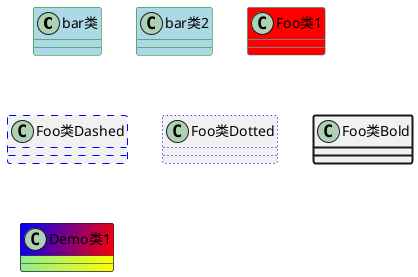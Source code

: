 @startuml
class bar类 #line:green;back:lightblue
class bar类2 #lightblue;line:green

class Foo类1 #back:red;line:00FFFF
class Foo类Dashed #line.dashed:blue
class Foo类Dotted #line.dotted:blue
class Foo类Bold #line.bold
class Demo类1 #back:lightgreen|yellow;header:blue/red
@enduml